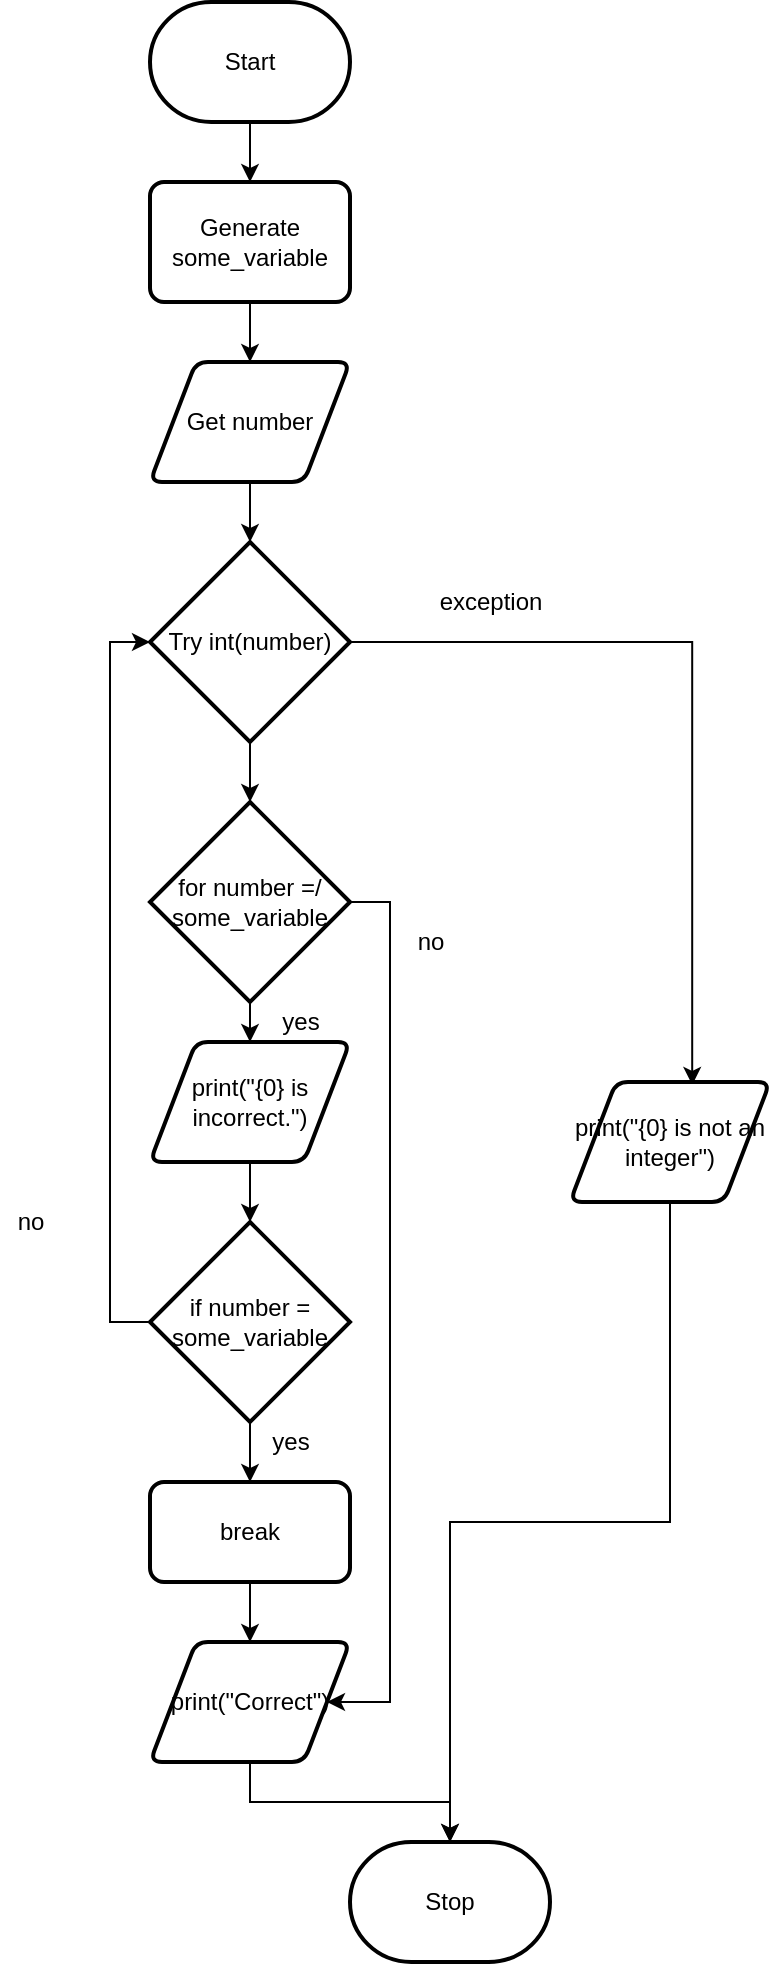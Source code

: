 <mxfile version="14.6.13" type="github">
  <diagram id="rT5-BQHX5ByaVIbyvw0x" name="Page-1">
    <mxGraphModel dx="582" dy="383" grid="1" gridSize="10" guides="1" tooltips="1" connect="1" arrows="1" fold="1" page="1" pageScale="1" pageWidth="850" pageHeight="1100" math="0" shadow="0">
      <root>
        <mxCell id="0" />
        <mxCell id="1" parent="0" />
        <mxCell id="D4Q1Ec_3cPqec6CAWiIQ-16" style="edgeStyle=orthogonalEdgeStyle;rounded=0;orthogonalLoop=1;jettySize=auto;html=1;exitX=0.5;exitY=1;exitDx=0;exitDy=0;exitPerimeter=0;entryX=0.5;entryY=0;entryDx=0;entryDy=0;" parent="1" source="D4Q1Ec_3cPqec6CAWiIQ-1" target="D4Q1Ec_3cPqec6CAWiIQ-3" edge="1">
          <mxGeometry relative="1" as="geometry" />
        </mxCell>
        <mxCell id="D4Q1Ec_3cPqec6CAWiIQ-1" value="Start" style="strokeWidth=2;html=1;shape=mxgraph.flowchart.terminator;whiteSpace=wrap;" parent="1" vertex="1">
          <mxGeometry x="250" y="190" width="100" height="60" as="geometry" />
        </mxCell>
        <mxCell id="D4Q1Ec_3cPqec6CAWiIQ-17" style="edgeStyle=orthogonalEdgeStyle;rounded=0;orthogonalLoop=1;jettySize=auto;html=1;exitX=0.5;exitY=1;exitDx=0;exitDy=0;entryX=0.5;entryY=0;entryDx=0;entryDy=0;" parent="1" source="D4Q1Ec_3cPqec6CAWiIQ-3" target="D4Q1Ec_3cPqec6CAWiIQ-4" edge="1">
          <mxGeometry relative="1" as="geometry" />
        </mxCell>
        <mxCell id="D4Q1Ec_3cPqec6CAWiIQ-3" value="Generate some_variable" style="rounded=1;whiteSpace=wrap;html=1;absoluteArcSize=1;arcSize=14;strokeWidth=2;" parent="1" vertex="1">
          <mxGeometry x="250" y="280" width="100" height="60" as="geometry" />
        </mxCell>
        <mxCell id="D4Q1Ec_3cPqec6CAWiIQ-18" style="edgeStyle=orthogonalEdgeStyle;rounded=0;orthogonalLoop=1;jettySize=auto;html=1;exitX=0.5;exitY=1;exitDx=0;exitDy=0;entryX=0.5;entryY=0;entryDx=0;entryDy=0;entryPerimeter=0;" parent="1" source="D4Q1Ec_3cPqec6CAWiIQ-4" target="D4Q1Ec_3cPqec6CAWiIQ-5" edge="1">
          <mxGeometry relative="1" as="geometry" />
        </mxCell>
        <mxCell id="D4Q1Ec_3cPqec6CAWiIQ-4" value="Get number" style="shape=parallelogram;html=1;strokeWidth=2;perimeter=parallelogramPerimeter;whiteSpace=wrap;rounded=1;arcSize=12;size=0.23;" parent="1" vertex="1">
          <mxGeometry x="250" y="370" width="100" height="60" as="geometry" />
        </mxCell>
        <mxCell id="D4Q1Ec_3cPqec6CAWiIQ-12" style="edgeStyle=orthogonalEdgeStyle;rounded=0;orthogonalLoop=1;jettySize=auto;html=1;exitX=0.5;exitY=1;exitDx=0;exitDy=0;exitPerimeter=0;entryX=0.5;entryY=0;entryDx=0;entryDy=0;entryPerimeter=0;" parent="1" source="D4Q1Ec_3cPqec6CAWiIQ-5" target="D4Q1Ec_3cPqec6CAWiIQ-7" edge="1">
          <mxGeometry relative="1" as="geometry" />
        </mxCell>
        <mxCell id="D4Q1Ec_3cPqec6CAWiIQ-15" style="edgeStyle=orthogonalEdgeStyle;rounded=0;orthogonalLoop=1;jettySize=auto;html=1;exitX=1;exitY=0.5;exitDx=0;exitDy=0;exitPerimeter=0;entryX=0.611;entryY=0.024;entryDx=0;entryDy=0;entryPerimeter=0;" parent="1" source="D4Q1Ec_3cPqec6CAWiIQ-5" target="D4Q1Ec_3cPqec6CAWiIQ-11" edge="1">
          <mxGeometry relative="1" as="geometry" />
        </mxCell>
        <mxCell id="D4Q1Ec_3cPqec6CAWiIQ-5" value="Try int(number)" style="strokeWidth=2;html=1;shape=mxgraph.flowchart.decision;whiteSpace=wrap;" parent="1" vertex="1">
          <mxGeometry x="250" y="460" width="100" height="100" as="geometry" />
        </mxCell>
        <mxCell id="vtrAEs-8hXPiwkJc4Q6O-7" style="edgeStyle=orthogonalEdgeStyle;rounded=0;orthogonalLoop=1;jettySize=auto;html=1;exitX=0.5;exitY=1;exitDx=0;exitDy=0;exitPerimeter=0;entryX=0.5;entryY=0;entryDx=0;entryDy=0;" parent="1" source="D4Q1Ec_3cPqec6CAWiIQ-7" target="vtrAEs-8hXPiwkJc4Q6O-3" edge="1">
          <mxGeometry relative="1" as="geometry" />
        </mxCell>
        <mxCell id="vtrAEs-8hXPiwkJc4Q6O-12" style="edgeStyle=orthogonalEdgeStyle;rounded=0;orthogonalLoop=1;jettySize=auto;html=1;exitX=1;exitY=0.5;exitDx=0;exitDy=0;exitPerimeter=0;entryX=1;entryY=0.5;entryDx=0;entryDy=0;" parent="1" source="D4Q1Ec_3cPqec6CAWiIQ-7" target="vtrAEs-8hXPiwkJc4Q6O-8" edge="1">
          <mxGeometry relative="1" as="geometry">
            <Array as="points">
              <mxPoint x="370" y="640" />
              <mxPoint x="370" y="1040" />
            </Array>
          </mxGeometry>
        </mxCell>
        <mxCell id="D4Q1Ec_3cPqec6CAWiIQ-7" value="for number =/ some_variable" style="strokeWidth=2;html=1;shape=mxgraph.flowchart.decision;whiteSpace=wrap;" parent="1" vertex="1">
          <mxGeometry x="250" y="590" width="100" height="100" as="geometry" />
        </mxCell>
        <mxCell id="D4Q1Ec_3cPqec6CAWiIQ-10" value="Stop" style="strokeWidth=2;html=1;shape=mxgraph.flowchart.terminator;whiteSpace=wrap;" parent="1" vertex="1">
          <mxGeometry x="350" y="1110" width="100" height="60" as="geometry" />
        </mxCell>
        <mxCell id="D4Q1Ec_3cPqec6CAWiIQ-19" style="edgeStyle=orthogonalEdgeStyle;rounded=0;orthogonalLoop=1;jettySize=auto;html=1;exitX=0.5;exitY=1;exitDx=0;exitDy=0;entryX=0.5;entryY=0;entryDx=0;entryDy=0;entryPerimeter=0;" parent="1" source="D4Q1Ec_3cPqec6CAWiIQ-11" target="D4Q1Ec_3cPqec6CAWiIQ-10" edge="1">
          <mxGeometry relative="1" as="geometry" />
        </mxCell>
        <mxCell id="D4Q1Ec_3cPqec6CAWiIQ-11" value="print(&quot;{0} is not an integer&quot;)" style="shape=parallelogram;html=1;strokeWidth=2;perimeter=parallelogramPerimeter;whiteSpace=wrap;rounded=1;arcSize=12;size=0.23;" parent="1" vertex="1">
          <mxGeometry x="460" y="730" width="100" height="60" as="geometry" />
        </mxCell>
        <mxCell id="vtrAEs-8hXPiwkJc4Q6O-5" style="edgeStyle=orthogonalEdgeStyle;rounded=0;orthogonalLoop=1;jettySize=auto;html=1;exitX=0.5;exitY=1;exitDx=0;exitDy=0;exitPerimeter=0;entryX=0.5;entryY=0;entryDx=0;entryDy=0;" parent="1" source="vtrAEs-8hXPiwkJc4Q6O-2" target="vtrAEs-8hXPiwkJc4Q6O-4" edge="1">
          <mxGeometry relative="1" as="geometry" />
        </mxCell>
        <mxCell id="vtrAEs-8hXPiwkJc4Q6O-11" style="edgeStyle=orthogonalEdgeStyle;rounded=0;orthogonalLoop=1;jettySize=auto;html=1;exitX=0;exitY=0.5;exitDx=0;exitDy=0;exitPerimeter=0;entryX=0;entryY=0.5;entryDx=0;entryDy=0;entryPerimeter=0;" parent="1" source="vtrAEs-8hXPiwkJc4Q6O-2" target="D4Q1Ec_3cPqec6CAWiIQ-5" edge="1">
          <mxGeometry relative="1" as="geometry" />
        </mxCell>
        <mxCell id="vtrAEs-8hXPiwkJc4Q6O-2" value="if number = some_variable" style="strokeWidth=2;html=1;shape=mxgraph.flowchart.decision;whiteSpace=wrap;" parent="1" vertex="1">
          <mxGeometry x="250" y="800" width="100" height="100" as="geometry" />
        </mxCell>
        <mxCell id="vtrAEs-8hXPiwkJc4Q6O-6" style="edgeStyle=orthogonalEdgeStyle;rounded=0;orthogonalLoop=1;jettySize=auto;html=1;exitX=0.5;exitY=1;exitDx=0;exitDy=0;entryX=0.5;entryY=0;entryDx=0;entryDy=0;entryPerimeter=0;" parent="1" source="vtrAEs-8hXPiwkJc4Q6O-3" target="vtrAEs-8hXPiwkJc4Q6O-2" edge="1">
          <mxGeometry relative="1" as="geometry" />
        </mxCell>
        <mxCell id="vtrAEs-8hXPiwkJc4Q6O-3" value="print(&quot;{0} is incorrect.&quot;)" style="shape=parallelogram;html=1;strokeWidth=2;perimeter=parallelogramPerimeter;whiteSpace=wrap;rounded=1;arcSize=12;size=0.23;" parent="1" vertex="1">
          <mxGeometry x="250" y="710" width="100" height="60" as="geometry" />
        </mxCell>
        <mxCell id="vtrAEs-8hXPiwkJc4Q6O-9" style="edgeStyle=orthogonalEdgeStyle;rounded=0;orthogonalLoop=1;jettySize=auto;html=1;exitX=0.5;exitY=1;exitDx=0;exitDy=0;entryX=0.5;entryY=0;entryDx=0;entryDy=0;" parent="1" source="vtrAEs-8hXPiwkJc4Q6O-4" target="vtrAEs-8hXPiwkJc4Q6O-8" edge="1">
          <mxGeometry relative="1" as="geometry" />
        </mxCell>
        <mxCell id="vtrAEs-8hXPiwkJc4Q6O-4" value="break" style="rounded=1;whiteSpace=wrap;html=1;absoluteArcSize=1;arcSize=14;strokeWidth=2;" parent="1" vertex="1">
          <mxGeometry x="250" y="930" width="100" height="50" as="geometry" />
        </mxCell>
        <mxCell id="vtrAEs-8hXPiwkJc4Q6O-10" style="edgeStyle=orthogonalEdgeStyle;rounded=0;orthogonalLoop=1;jettySize=auto;html=1;exitX=0.5;exitY=1;exitDx=0;exitDy=0;entryX=0.5;entryY=0;entryDx=0;entryDy=0;entryPerimeter=0;" parent="1" source="vtrAEs-8hXPiwkJc4Q6O-8" target="D4Q1Ec_3cPqec6CAWiIQ-10" edge="1">
          <mxGeometry relative="1" as="geometry" />
        </mxCell>
        <mxCell id="vtrAEs-8hXPiwkJc4Q6O-8" value="print(&quot;Correct&quot;)" style="shape=parallelogram;html=1;strokeWidth=2;perimeter=parallelogramPerimeter;whiteSpace=wrap;rounded=1;arcSize=12;size=0.23;" parent="1" vertex="1">
          <mxGeometry x="250" y="1010" width="100" height="60" as="geometry" />
        </mxCell>
        <mxCell id="Pe_4EaG6ROnoICxzkDIn-1" value="exception" style="text;html=1;align=center;verticalAlign=middle;resizable=0;points=[];autosize=1;strokeColor=none;" vertex="1" parent="1">
          <mxGeometry x="385" y="480" width="70" height="20" as="geometry" />
        </mxCell>
        <mxCell id="Pe_4EaG6ROnoICxzkDIn-2" value="yes" style="text;html=1;align=center;verticalAlign=middle;resizable=0;points=[];autosize=1;strokeColor=none;" vertex="1" parent="1">
          <mxGeometry x="310" y="690" width="30" height="20" as="geometry" />
        </mxCell>
        <mxCell id="Pe_4EaG6ROnoICxzkDIn-3" value="no" style="text;html=1;align=center;verticalAlign=middle;resizable=0;points=[];autosize=1;strokeColor=none;" vertex="1" parent="1">
          <mxGeometry x="375" y="650" width="30" height="20" as="geometry" />
        </mxCell>
        <mxCell id="Pe_4EaG6ROnoICxzkDIn-4" value="no" style="text;html=1;align=center;verticalAlign=middle;resizable=0;points=[];autosize=1;strokeColor=none;" vertex="1" parent="1">
          <mxGeometry x="175" y="790" width="30" height="20" as="geometry" />
        </mxCell>
        <mxCell id="Pe_4EaG6ROnoICxzkDIn-5" value="yes" style="text;html=1;align=center;verticalAlign=middle;resizable=0;points=[];autosize=1;strokeColor=none;" vertex="1" parent="1">
          <mxGeometry x="305" y="900" width="30" height="20" as="geometry" />
        </mxCell>
      </root>
    </mxGraphModel>
  </diagram>
</mxfile>
